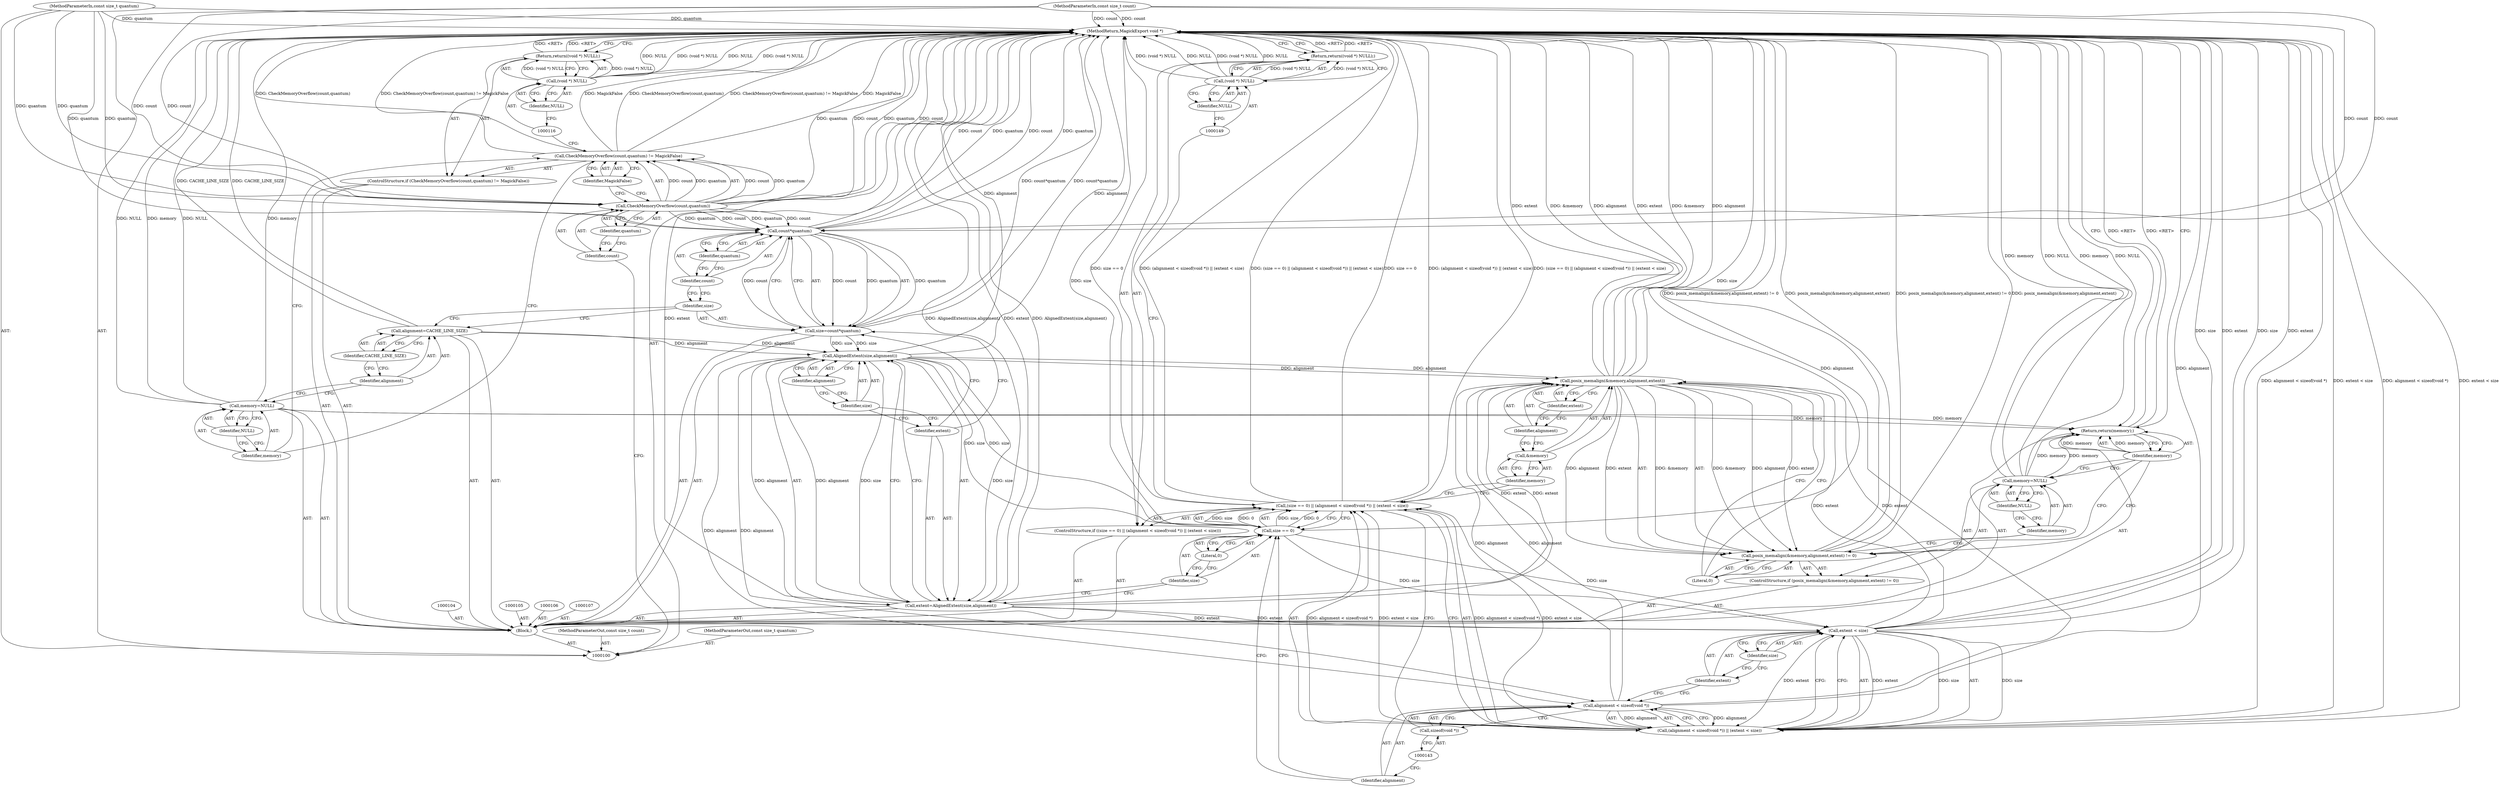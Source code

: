 digraph "1_ImageMagick_0474237508f39c4f783208123431815f1ededb76_3" {
"1000164" [label="(MethodReturn,MagickExport void *)"];
"1000101" [label="(MethodParameterIn,const size_t count)"];
"1000232" [label="(MethodParameterOut,const size_t count)"];
"1000102" [label="(MethodParameterIn,const size_t quantum)"];
"1000233" [label="(MethodParameterOut,const size_t quantum)"];
"1000108" [label="(ControlStructure,if (CheckMemoryOverflow(count,quantum) != MagickFalse))"];
"1000111" [label="(Identifier,count)"];
"1000112" [label="(Identifier,quantum)"];
"1000113" [label="(Identifier,MagickFalse)"];
"1000109" [label="(Call,CheckMemoryOverflow(count,quantum) != MagickFalse)"];
"1000110" [label="(Call,CheckMemoryOverflow(count,quantum))"];
"1000115" [label="(Call,(void *) NULL)"];
"1000117" [label="(Identifier,NULL)"];
"1000114" [label="(Return,return((void *) NULL);)"];
"1000120" [label="(Identifier,NULL)"];
"1000118" [label="(Call,memory=NULL)"];
"1000119" [label="(Identifier,memory)"];
"1000123" [label="(Identifier,CACHE_LINE_SIZE)"];
"1000121" [label="(Call,alignment=CACHE_LINE_SIZE)"];
"1000122" [label="(Identifier,alignment)"];
"1000128" [label="(Identifier,quantum)"];
"1000124" [label="(Call,size=count*quantum)"];
"1000125" [label="(Identifier,size)"];
"1000126" [label="(Call,count*quantum)"];
"1000127" [label="(Identifier,count)"];
"1000129" [label="(Call,extent=AlignedExtent(size,alignment))"];
"1000130" [label="(Identifier,extent)"];
"1000132" [label="(Identifier,size)"];
"1000133" [label="(Identifier,alignment)"];
"1000131" [label="(Call,AlignedExtent(size,alignment))"];
"1000103" [label="(Block,)"];
"1000138" [label="(Literal,0)"];
"1000134" [label="(ControlStructure,if ((size == 0) || (alignment < sizeof(void *)) || (extent < size)))"];
"1000139" [label="(Call,(alignment < sizeof(void *)) || (extent < size))"];
"1000140" [label="(Call,alignment < sizeof(void *))"];
"1000141" [label="(Identifier,alignment)"];
"1000142" [label="(Call,sizeof(void *))"];
"1000144" [label="(Call,extent < size)"];
"1000145" [label="(Identifier,extent)"];
"1000135" [label="(Call,(size == 0) || (alignment < sizeof(void *)) || (extent < size))"];
"1000146" [label="(Identifier,size)"];
"1000136" [label="(Call,size == 0)"];
"1000137" [label="(Identifier,size)"];
"1000148" [label="(Call,(void *) NULL)"];
"1000150" [label="(Identifier,NULL)"];
"1000147" [label="(Return,return((void *) NULL);)"];
"1000151" [label="(ControlStructure,if (posix_memalign(&memory,alignment,extent) != 0))"];
"1000154" [label="(Call,&memory)"];
"1000155" [label="(Identifier,memory)"];
"1000156" [label="(Identifier,alignment)"];
"1000157" [label="(Identifier,extent)"];
"1000158" [label="(Literal,0)"];
"1000152" [label="(Call,posix_memalign(&memory,alignment,extent) != 0)"];
"1000153" [label="(Call,posix_memalign(&memory,alignment,extent))"];
"1000161" [label="(Identifier,NULL)"];
"1000159" [label="(Call,memory=NULL)"];
"1000160" [label="(Identifier,memory)"];
"1000162" [label="(Return,return(memory);)"];
"1000163" [label="(Identifier,memory)"];
"1000164" -> "1000100"  [label="AST: "];
"1000164" -> "1000114"  [label="CFG: "];
"1000164" -> "1000147"  [label="CFG: "];
"1000164" -> "1000162"  [label="CFG: "];
"1000147" -> "1000164"  [label="DDG: <RET>"];
"1000162" -> "1000164"  [label="DDG: <RET>"];
"1000153" -> "1000164"  [label="DDG: extent"];
"1000153" -> "1000164"  [label="DDG: &memory"];
"1000153" -> "1000164"  [label="DDG: alignment"];
"1000159" -> "1000164"  [label="DDG: memory"];
"1000159" -> "1000164"  [label="DDG: NULL"];
"1000148" -> "1000164"  [label="DDG: (void *) NULL"];
"1000148" -> "1000164"  [label="DDG: NULL"];
"1000118" -> "1000164"  [label="DDG: memory"];
"1000118" -> "1000164"  [label="DDG: NULL"];
"1000144" -> "1000164"  [label="DDG: size"];
"1000144" -> "1000164"  [label="DDG: extent"];
"1000115" -> "1000164"  [label="DDG: NULL"];
"1000115" -> "1000164"  [label="DDG: (void *) NULL"];
"1000129" -> "1000164"  [label="DDG: extent"];
"1000129" -> "1000164"  [label="DDG: AlignedExtent(size,alignment)"];
"1000124" -> "1000164"  [label="DDG: count*quantum"];
"1000121" -> "1000164"  [label="DDG: CACHE_LINE_SIZE"];
"1000140" -> "1000164"  [label="DDG: alignment"];
"1000135" -> "1000164"  [label="DDG: (alignment < sizeof(void *)) || (extent < size)"];
"1000135" -> "1000164"  [label="DDG: (size == 0) || (alignment < sizeof(void *)) || (extent < size)"];
"1000135" -> "1000164"  [label="DDG: size == 0"];
"1000139" -> "1000164"  [label="DDG: alignment < sizeof(void *)"];
"1000139" -> "1000164"  [label="DDG: extent < size"];
"1000152" -> "1000164"  [label="DDG: posix_memalign(&memory,alignment,extent) != 0"];
"1000152" -> "1000164"  [label="DDG: posix_memalign(&memory,alignment,extent)"];
"1000126" -> "1000164"  [label="DDG: count"];
"1000126" -> "1000164"  [label="DDG: quantum"];
"1000131" -> "1000164"  [label="DDG: alignment"];
"1000102" -> "1000164"  [label="DDG: quantum"];
"1000110" -> "1000164"  [label="DDG: quantum"];
"1000110" -> "1000164"  [label="DDG: count"];
"1000109" -> "1000164"  [label="DDG: MagickFalse"];
"1000109" -> "1000164"  [label="DDG: CheckMemoryOverflow(count,quantum)"];
"1000109" -> "1000164"  [label="DDG: CheckMemoryOverflow(count,quantum) != MagickFalse"];
"1000101" -> "1000164"  [label="DDG: count"];
"1000136" -> "1000164"  [label="DDG: size"];
"1000114" -> "1000164"  [label="DDG: <RET>"];
"1000101" -> "1000100"  [label="AST: "];
"1000101" -> "1000164"  [label="DDG: count"];
"1000101" -> "1000110"  [label="DDG: count"];
"1000101" -> "1000126"  [label="DDG: count"];
"1000232" -> "1000100"  [label="AST: "];
"1000102" -> "1000100"  [label="AST: "];
"1000102" -> "1000164"  [label="DDG: quantum"];
"1000102" -> "1000110"  [label="DDG: quantum"];
"1000102" -> "1000126"  [label="DDG: quantum"];
"1000233" -> "1000100"  [label="AST: "];
"1000108" -> "1000103"  [label="AST: "];
"1000109" -> "1000108"  [label="AST: "];
"1000114" -> "1000108"  [label="AST: "];
"1000111" -> "1000110"  [label="AST: "];
"1000111" -> "1000100"  [label="CFG: "];
"1000112" -> "1000111"  [label="CFG: "];
"1000112" -> "1000110"  [label="AST: "];
"1000112" -> "1000111"  [label="CFG: "];
"1000110" -> "1000112"  [label="CFG: "];
"1000113" -> "1000109"  [label="AST: "];
"1000113" -> "1000110"  [label="CFG: "];
"1000109" -> "1000113"  [label="CFG: "];
"1000109" -> "1000108"  [label="AST: "];
"1000109" -> "1000113"  [label="CFG: "];
"1000110" -> "1000109"  [label="AST: "];
"1000113" -> "1000109"  [label="AST: "];
"1000116" -> "1000109"  [label="CFG: "];
"1000119" -> "1000109"  [label="CFG: "];
"1000109" -> "1000164"  [label="DDG: MagickFalse"];
"1000109" -> "1000164"  [label="DDG: CheckMemoryOverflow(count,quantum)"];
"1000109" -> "1000164"  [label="DDG: CheckMemoryOverflow(count,quantum) != MagickFalse"];
"1000110" -> "1000109"  [label="DDG: count"];
"1000110" -> "1000109"  [label="DDG: quantum"];
"1000110" -> "1000109"  [label="AST: "];
"1000110" -> "1000112"  [label="CFG: "];
"1000111" -> "1000110"  [label="AST: "];
"1000112" -> "1000110"  [label="AST: "];
"1000113" -> "1000110"  [label="CFG: "];
"1000110" -> "1000164"  [label="DDG: quantum"];
"1000110" -> "1000164"  [label="DDG: count"];
"1000110" -> "1000109"  [label="DDG: count"];
"1000110" -> "1000109"  [label="DDG: quantum"];
"1000101" -> "1000110"  [label="DDG: count"];
"1000102" -> "1000110"  [label="DDG: quantum"];
"1000110" -> "1000126"  [label="DDG: count"];
"1000110" -> "1000126"  [label="DDG: quantum"];
"1000115" -> "1000114"  [label="AST: "];
"1000115" -> "1000117"  [label="CFG: "];
"1000116" -> "1000115"  [label="AST: "];
"1000117" -> "1000115"  [label="AST: "];
"1000114" -> "1000115"  [label="CFG: "];
"1000115" -> "1000164"  [label="DDG: NULL"];
"1000115" -> "1000164"  [label="DDG: (void *) NULL"];
"1000115" -> "1000114"  [label="DDG: (void *) NULL"];
"1000117" -> "1000115"  [label="AST: "];
"1000117" -> "1000116"  [label="CFG: "];
"1000115" -> "1000117"  [label="CFG: "];
"1000114" -> "1000108"  [label="AST: "];
"1000114" -> "1000115"  [label="CFG: "];
"1000115" -> "1000114"  [label="AST: "];
"1000164" -> "1000114"  [label="CFG: "];
"1000114" -> "1000164"  [label="DDG: <RET>"];
"1000115" -> "1000114"  [label="DDG: (void *) NULL"];
"1000120" -> "1000118"  [label="AST: "];
"1000120" -> "1000119"  [label="CFG: "];
"1000118" -> "1000120"  [label="CFG: "];
"1000118" -> "1000103"  [label="AST: "];
"1000118" -> "1000120"  [label="CFG: "];
"1000119" -> "1000118"  [label="AST: "];
"1000120" -> "1000118"  [label="AST: "];
"1000122" -> "1000118"  [label="CFG: "];
"1000118" -> "1000164"  [label="DDG: memory"];
"1000118" -> "1000164"  [label="DDG: NULL"];
"1000118" -> "1000162"  [label="DDG: memory"];
"1000119" -> "1000118"  [label="AST: "];
"1000119" -> "1000109"  [label="CFG: "];
"1000120" -> "1000119"  [label="CFG: "];
"1000123" -> "1000121"  [label="AST: "];
"1000123" -> "1000122"  [label="CFG: "];
"1000121" -> "1000123"  [label="CFG: "];
"1000121" -> "1000103"  [label="AST: "];
"1000121" -> "1000123"  [label="CFG: "];
"1000122" -> "1000121"  [label="AST: "];
"1000123" -> "1000121"  [label="AST: "];
"1000125" -> "1000121"  [label="CFG: "];
"1000121" -> "1000164"  [label="DDG: CACHE_LINE_SIZE"];
"1000121" -> "1000131"  [label="DDG: alignment"];
"1000122" -> "1000121"  [label="AST: "];
"1000122" -> "1000118"  [label="CFG: "];
"1000123" -> "1000122"  [label="CFG: "];
"1000128" -> "1000126"  [label="AST: "];
"1000128" -> "1000127"  [label="CFG: "];
"1000126" -> "1000128"  [label="CFG: "];
"1000124" -> "1000103"  [label="AST: "];
"1000124" -> "1000126"  [label="CFG: "];
"1000125" -> "1000124"  [label="AST: "];
"1000126" -> "1000124"  [label="AST: "];
"1000130" -> "1000124"  [label="CFG: "];
"1000124" -> "1000164"  [label="DDG: count*quantum"];
"1000126" -> "1000124"  [label="DDG: count"];
"1000126" -> "1000124"  [label="DDG: quantum"];
"1000124" -> "1000131"  [label="DDG: size"];
"1000125" -> "1000124"  [label="AST: "];
"1000125" -> "1000121"  [label="CFG: "];
"1000127" -> "1000125"  [label="CFG: "];
"1000126" -> "1000124"  [label="AST: "];
"1000126" -> "1000128"  [label="CFG: "];
"1000127" -> "1000126"  [label="AST: "];
"1000128" -> "1000126"  [label="AST: "];
"1000124" -> "1000126"  [label="CFG: "];
"1000126" -> "1000164"  [label="DDG: count"];
"1000126" -> "1000164"  [label="DDG: quantum"];
"1000126" -> "1000124"  [label="DDG: count"];
"1000126" -> "1000124"  [label="DDG: quantum"];
"1000110" -> "1000126"  [label="DDG: count"];
"1000110" -> "1000126"  [label="DDG: quantum"];
"1000101" -> "1000126"  [label="DDG: count"];
"1000102" -> "1000126"  [label="DDG: quantum"];
"1000127" -> "1000126"  [label="AST: "];
"1000127" -> "1000125"  [label="CFG: "];
"1000128" -> "1000127"  [label="CFG: "];
"1000129" -> "1000103"  [label="AST: "];
"1000129" -> "1000131"  [label="CFG: "];
"1000130" -> "1000129"  [label="AST: "];
"1000131" -> "1000129"  [label="AST: "];
"1000137" -> "1000129"  [label="CFG: "];
"1000129" -> "1000164"  [label="DDG: extent"];
"1000129" -> "1000164"  [label="DDG: AlignedExtent(size,alignment)"];
"1000131" -> "1000129"  [label="DDG: size"];
"1000131" -> "1000129"  [label="DDG: alignment"];
"1000129" -> "1000144"  [label="DDG: extent"];
"1000129" -> "1000153"  [label="DDG: extent"];
"1000130" -> "1000129"  [label="AST: "];
"1000130" -> "1000124"  [label="CFG: "];
"1000132" -> "1000130"  [label="CFG: "];
"1000132" -> "1000131"  [label="AST: "];
"1000132" -> "1000130"  [label="CFG: "];
"1000133" -> "1000132"  [label="CFG: "];
"1000133" -> "1000131"  [label="AST: "];
"1000133" -> "1000132"  [label="CFG: "];
"1000131" -> "1000133"  [label="CFG: "];
"1000131" -> "1000129"  [label="AST: "];
"1000131" -> "1000133"  [label="CFG: "];
"1000132" -> "1000131"  [label="AST: "];
"1000133" -> "1000131"  [label="AST: "];
"1000129" -> "1000131"  [label="CFG: "];
"1000131" -> "1000164"  [label="DDG: alignment"];
"1000131" -> "1000129"  [label="DDG: size"];
"1000131" -> "1000129"  [label="DDG: alignment"];
"1000124" -> "1000131"  [label="DDG: size"];
"1000121" -> "1000131"  [label="DDG: alignment"];
"1000131" -> "1000136"  [label="DDG: size"];
"1000131" -> "1000140"  [label="DDG: alignment"];
"1000131" -> "1000153"  [label="DDG: alignment"];
"1000103" -> "1000100"  [label="AST: "];
"1000104" -> "1000103"  [label="AST: "];
"1000105" -> "1000103"  [label="AST: "];
"1000106" -> "1000103"  [label="AST: "];
"1000107" -> "1000103"  [label="AST: "];
"1000108" -> "1000103"  [label="AST: "];
"1000118" -> "1000103"  [label="AST: "];
"1000121" -> "1000103"  [label="AST: "];
"1000124" -> "1000103"  [label="AST: "];
"1000129" -> "1000103"  [label="AST: "];
"1000134" -> "1000103"  [label="AST: "];
"1000151" -> "1000103"  [label="AST: "];
"1000162" -> "1000103"  [label="AST: "];
"1000138" -> "1000136"  [label="AST: "];
"1000138" -> "1000137"  [label="CFG: "];
"1000136" -> "1000138"  [label="CFG: "];
"1000134" -> "1000103"  [label="AST: "];
"1000135" -> "1000134"  [label="AST: "];
"1000147" -> "1000134"  [label="AST: "];
"1000139" -> "1000135"  [label="AST: "];
"1000139" -> "1000140"  [label="CFG: "];
"1000139" -> "1000144"  [label="CFG: "];
"1000140" -> "1000139"  [label="AST: "];
"1000144" -> "1000139"  [label="AST: "];
"1000135" -> "1000139"  [label="CFG: "];
"1000139" -> "1000164"  [label="DDG: alignment < sizeof(void *)"];
"1000139" -> "1000164"  [label="DDG: extent < size"];
"1000139" -> "1000135"  [label="DDG: alignment < sizeof(void *)"];
"1000139" -> "1000135"  [label="DDG: extent < size"];
"1000140" -> "1000139"  [label="DDG: alignment"];
"1000144" -> "1000139"  [label="DDG: extent"];
"1000144" -> "1000139"  [label="DDG: size"];
"1000140" -> "1000139"  [label="AST: "];
"1000140" -> "1000142"  [label="CFG: "];
"1000141" -> "1000140"  [label="AST: "];
"1000142" -> "1000140"  [label="AST: "];
"1000145" -> "1000140"  [label="CFG: "];
"1000139" -> "1000140"  [label="CFG: "];
"1000140" -> "1000164"  [label="DDG: alignment"];
"1000140" -> "1000139"  [label="DDG: alignment"];
"1000131" -> "1000140"  [label="DDG: alignment"];
"1000140" -> "1000153"  [label="DDG: alignment"];
"1000141" -> "1000140"  [label="AST: "];
"1000141" -> "1000136"  [label="CFG: "];
"1000143" -> "1000141"  [label="CFG: "];
"1000142" -> "1000140"  [label="AST: "];
"1000142" -> "1000143"  [label="CFG: "];
"1000143" -> "1000142"  [label="AST: "];
"1000140" -> "1000142"  [label="CFG: "];
"1000144" -> "1000139"  [label="AST: "];
"1000144" -> "1000146"  [label="CFG: "];
"1000145" -> "1000144"  [label="AST: "];
"1000146" -> "1000144"  [label="AST: "];
"1000139" -> "1000144"  [label="CFG: "];
"1000144" -> "1000164"  [label="DDG: size"];
"1000144" -> "1000164"  [label="DDG: extent"];
"1000144" -> "1000139"  [label="DDG: extent"];
"1000144" -> "1000139"  [label="DDG: size"];
"1000129" -> "1000144"  [label="DDG: extent"];
"1000136" -> "1000144"  [label="DDG: size"];
"1000144" -> "1000153"  [label="DDG: extent"];
"1000145" -> "1000144"  [label="AST: "];
"1000145" -> "1000140"  [label="CFG: "];
"1000146" -> "1000145"  [label="CFG: "];
"1000135" -> "1000134"  [label="AST: "];
"1000135" -> "1000136"  [label="CFG: "];
"1000135" -> "1000139"  [label="CFG: "];
"1000136" -> "1000135"  [label="AST: "];
"1000139" -> "1000135"  [label="AST: "];
"1000149" -> "1000135"  [label="CFG: "];
"1000155" -> "1000135"  [label="CFG: "];
"1000135" -> "1000164"  [label="DDG: (alignment < sizeof(void *)) || (extent < size)"];
"1000135" -> "1000164"  [label="DDG: (size == 0) || (alignment < sizeof(void *)) || (extent < size)"];
"1000135" -> "1000164"  [label="DDG: size == 0"];
"1000136" -> "1000135"  [label="DDG: size"];
"1000136" -> "1000135"  [label="DDG: 0"];
"1000139" -> "1000135"  [label="DDG: alignment < sizeof(void *)"];
"1000139" -> "1000135"  [label="DDG: extent < size"];
"1000146" -> "1000144"  [label="AST: "];
"1000146" -> "1000145"  [label="CFG: "];
"1000144" -> "1000146"  [label="CFG: "];
"1000136" -> "1000135"  [label="AST: "];
"1000136" -> "1000138"  [label="CFG: "];
"1000137" -> "1000136"  [label="AST: "];
"1000138" -> "1000136"  [label="AST: "];
"1000141" -> "1000136"  [label="CFG: "];
"1000135" -> "1000136"  [label="CFG: "];
"1000136" -> "1000164"  [label="DDG: size"];
"1000136" -> "1000135"  [label="DDG: size"];
"1000136" -> "1000135"  [label="DDG: 0"];
"1000131" -> "1000136"  [label="DDG: size"];
"1000136" -> "1000144"  [label="DDG: size"];
"1000137" -> "1000136"  [label="AST: "];
"1000137" -> "1000129"  [label="CFG: "];
"1000138" -> "1000137"  [label="CFG: "];
"1000148" -> "1000147"  [label="AST: "];
"1000148" -> "1000150"  [label="CFG: "];
"1000149" -> "1000148"  [label="AST: "];
"1000150" -> "1000148"  [label="AST: "];
"1000147" -> "1000148"  [label="CFG: "];
"1000148" -> "1000164"  [label="DDG: (void *) NULL"];
"1000148" -> "1000164"  [label="DDG: NULL"];
"1000148" -> "1000147"  [label="DDG: (void *) NULL"];
"1000150" -> "1000148"  [label="AST: "];
"1000150" -> "1000149"  [label="CFG: "];
"1000148" -> "1000150"  [label="CFG: "];
"1000147" -> "1000134"  [label="AST: "];
"1000147" -> "1000148"  [label="CFG: "];
"1000148" -> "1000147"  [label="AST: "];
"1000164" -> "1000147"  [label="CFG: "];
"1000147" -> "1000164"  [label="DDG: <RET>"];
"1000148" -> "1000147"  [label="DDG: (void *) NULL"];
"1000151" -> "1000103"  [label="AST: "];
"1000152" -> "1000151"  [label="AST: "];
"1000159" -> "1000151"  [label="AST: "];
"1000154" -> "1000153"  [label="AST: "];
"1000154" -> "1000155"  [label="CFG: "];
"1000155" -> "1000154"  [label="AST: "];
"1000156" -> "1000154"  [label="CFG: "];
"1000155" -> "1000154"  [label="AST: "];
"1000155" -> "1000135"  [label="CFG: "];
"1000154" -> "1000155"  [label="CFG: "];
"1000156" -> "1000153"  [label="AST: "];
"1000156" -> "1000154"  [label="CFG: "];
"1000157" -> "1000156"  [label="CFG: "];
"1000157" -> "1000153"  [label="AST: "];
"1000157" -> "1000156"  [label="CFG: "];
"1000153" -> "1000157"  [label="CFG: "];
"1000158" -> "1000152"  [label="AST: "];
"1000158" -> "1000153"  [label="CFG: "];
"1000152" -> "1000158"  [label="CFG: "];
"1000152" -> "1000151"  [label="AST: "];
"1000152" -> "1000158"  [label="CFG: "];
"1000153" -> "1000152"  [label="AST: "];
"1000158" -> "1000152"  [label="AST: "];
"1000160" -> "1000152"  [label="CFG: "];
"1000163" -> "1000152"  [label="CFG: "];
"1000152" -> "1000164"  [label="DDG: posix_memalign(&memory,alignment,extent) != 0"];
"1000152" -> "1000164"  [label="DDG: posix_memalign(&memory,alignment,extent)"];
"1000153" -> "1000152"  [label="DDG: &memory"];
"1000153" -> "1000152"  [label="DDG: alignment"];
"1000153" -> "1000152"  [label="DDG: extent"];
"1000153" -> "1000152"  [label="AST: "];
"1000153" -> "1000157"  [label="CFG: "];
"1000154" -> "1000153"  [label="AST: "];
"1000156" -> "1000153"  [label="AST: "];
"1000157" -> "1000153"  [label="AST: "];
"1000158" -> "1000153"  [label="CFG: "];
"1000153" -> "1000164"  [label="DDG: extent"];
"1000153" -> "1000164"  [label="DDG: &memory"];
"1000153" -> "1000164"  [label="DDG: alignment"];
"1000153" -> "1000152"  [label="DDG: &memory"];
"1000153" -> "1000152"  [label="DDG: alignment"];
"1000153" -> "1000152"  [label="DDG: extent"];
"1000140" -> "1000153"  [label="DDG: alignment"];
"1000131" -> "1000153"  [label="DDG: alignment"];
"1000129" -> "1000153"  [label="DDG: extent"];
"1000144" -> "1000153"  [label="DDG: extent"];
"1000161" -> "1000159"  [label="AST: "];
"1000161" -> "1000160"  [label="CFG: "];
"1000159" -> "1000161"  [label="CFG: "];
"1000159" -> "1000151"  [label="AST: "];
"1000159" -> "1000161"  [label="CFG: "];
"1000160" -> "1000159"  [label="AST: "];
"1000161" -> "1000159"  [label="AST: "];
"1000163" -> "1000159"  [label="CFG: "];
"1000159" -> "1000164"  [label="DDG: memory"];
"1000159" -> "1000164"  [label="DDG: NULL"];
"1000159" -> "1000162"  [label="DDG: memory"];
"1000160" -> "1000159"  [label="AST: "];
"1000160" -> "1000152"  [label="CFG: "];
"1000161" -> "1000160"  [label="CFG: "];
"1000162" -> "1000103"  [label="AST: "];
"1000162" -> "1000163"  [label="CFG: "];
"1000163" -> "1000162"  [label="AST: "];
"1000164" -> "1000162"  [label="CFG: "];
"1000162" -> "1000164"  [label="DDG: <RET>"];
"1000163" -> "1000162"  [label="DDG: memory"];
"1000159" -> "1000162"  [label="DDG: memory"];
"1000118" -> "1000162"  [label="DDG: memory"];
"1000163" -> "1000162"  [label="AST: "];
"1000163" -> "1000159"  [label="CFG: "];
"1000163" -> "1000152"  [label="CFG: "];
"1000162" -> "1000163"  [label="CFG: "];
"1000163" -> "1000162"  [label="DDG: memory"];
}
